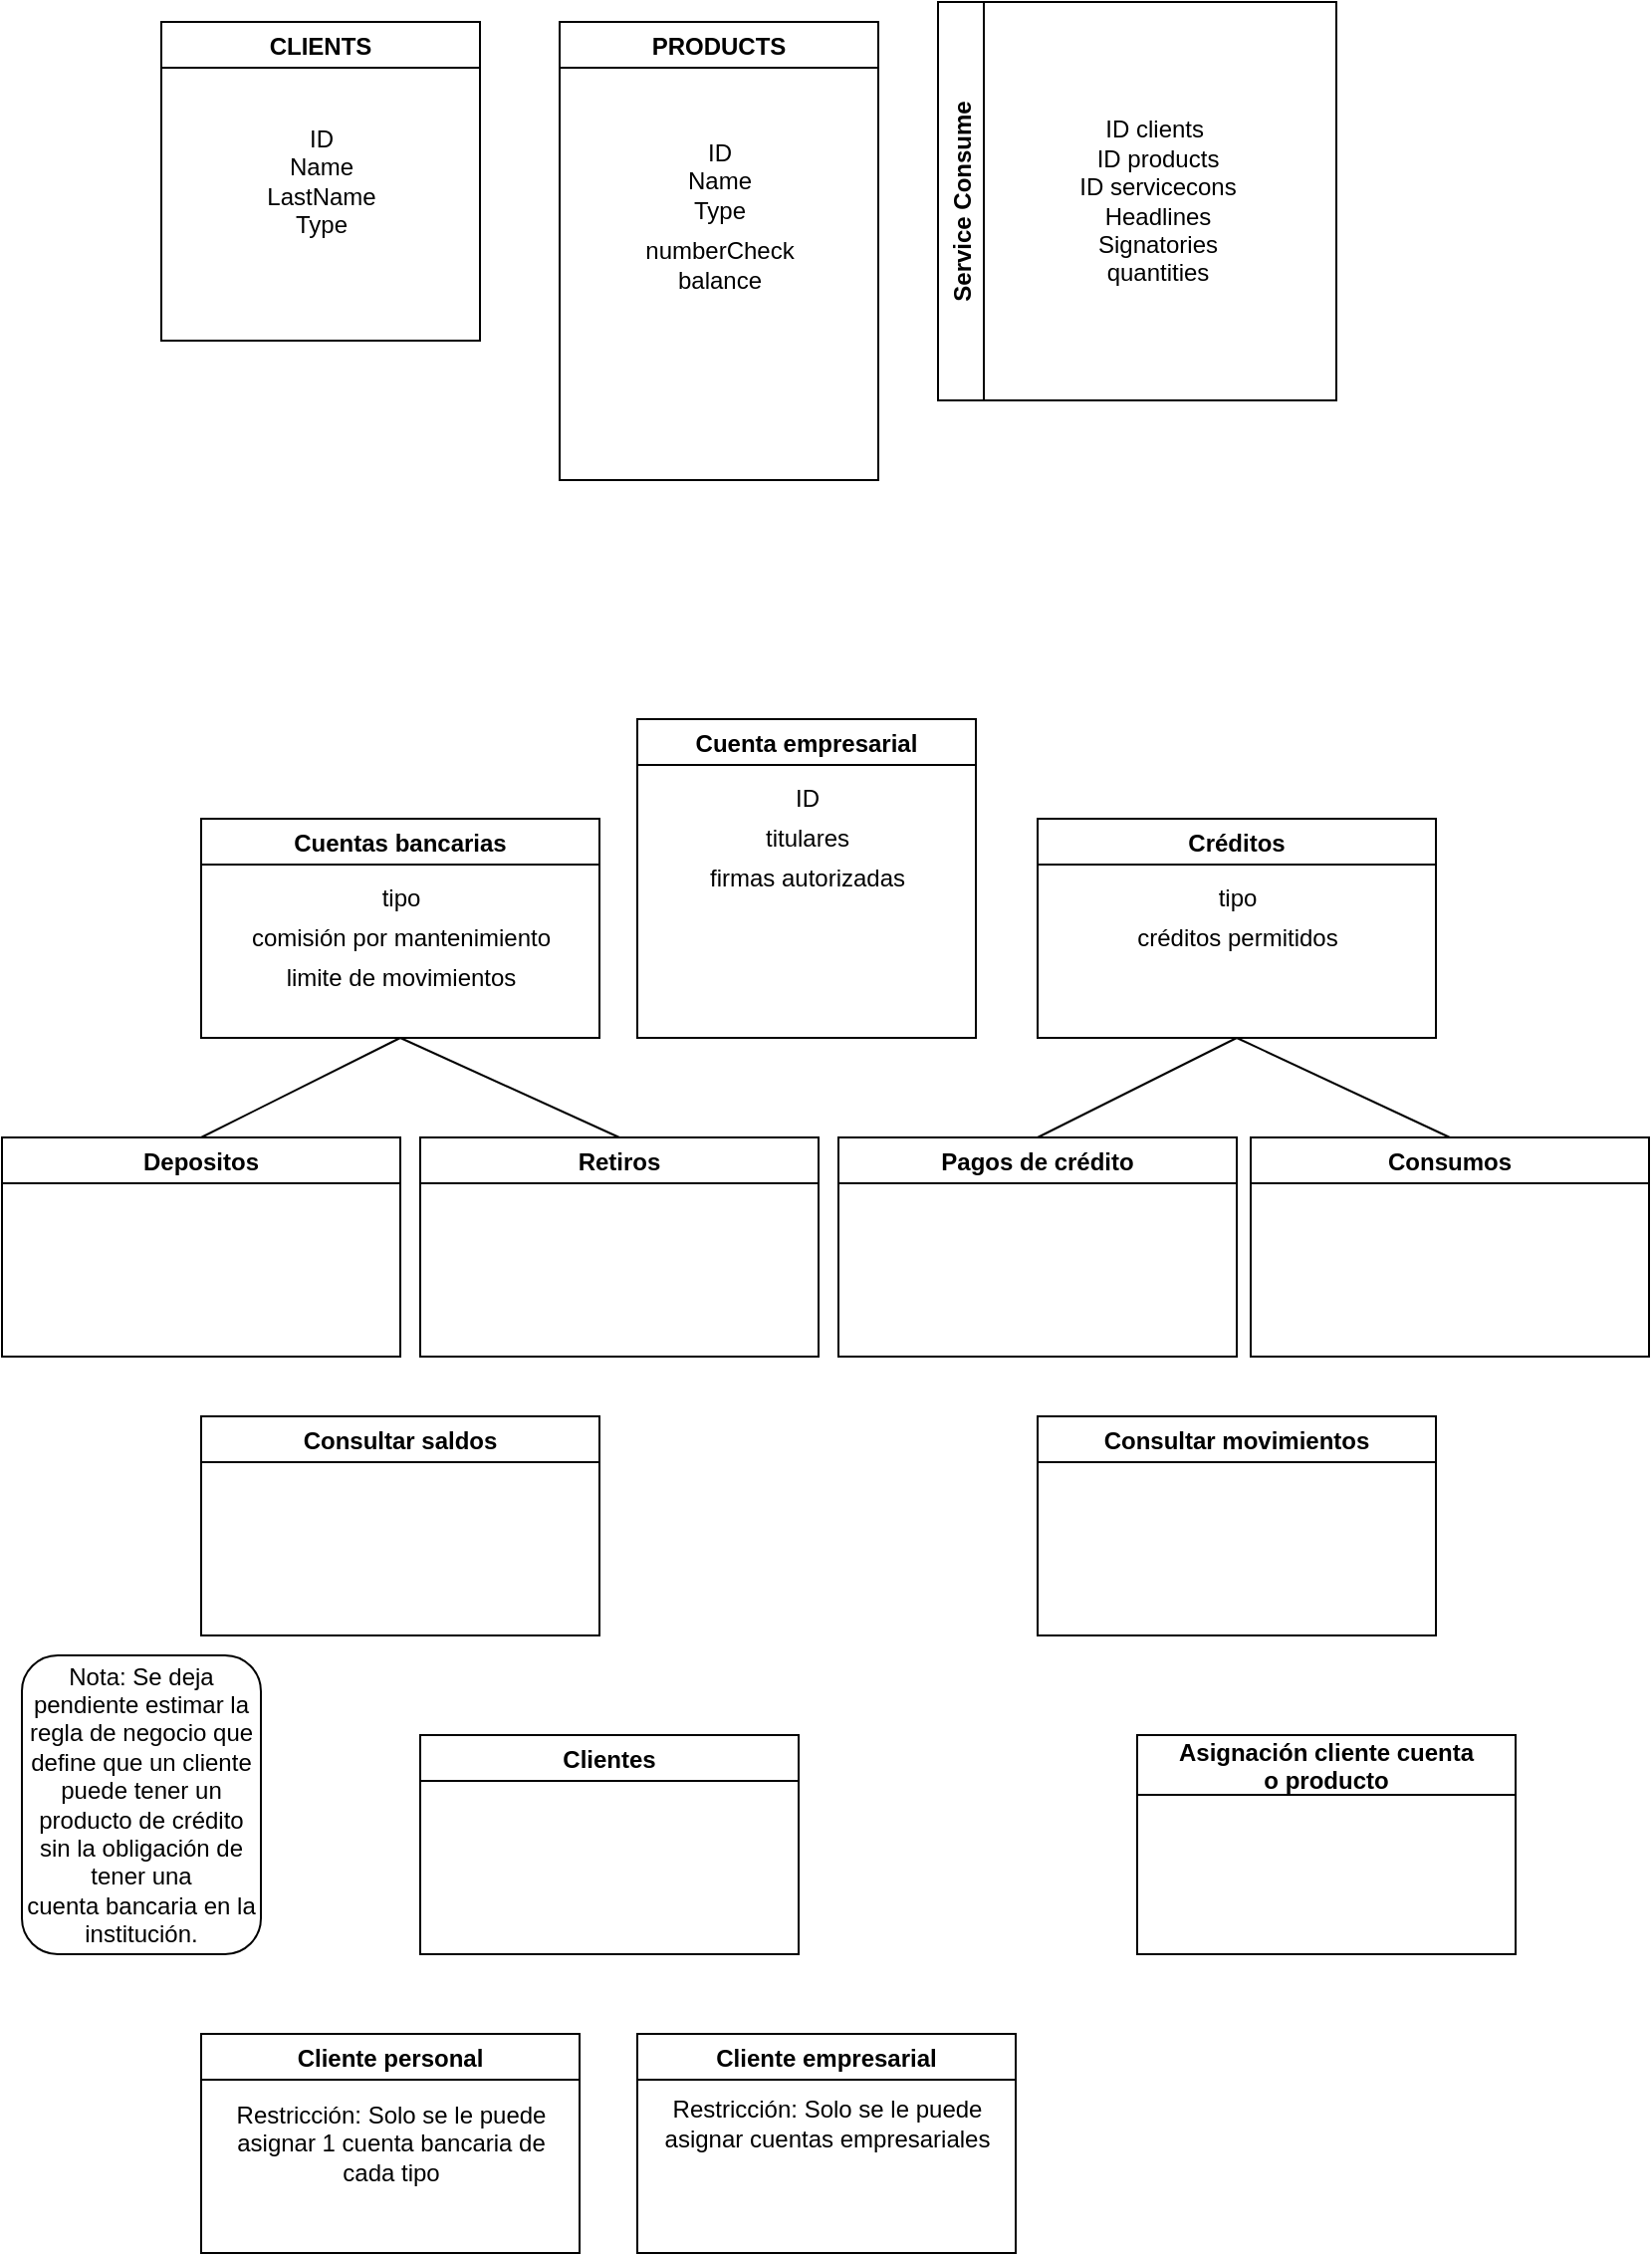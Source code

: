 <mxfile version="16.5.3" type="github">
  <diagram id="lopL0MONfdwnP9RmBGuu" name="Page-1">
    <mxGraphModel dx="868" dy="482" grid="1" gridSize="10" guides="1" tooltips="1" connect="1" arrows="1" fold="1" page="1" pageScale="1" pageWidth="827" pageHeight="1169" math="0" shadow="0">
      <root>
        <mxCell id="0" />
        <mxCell id="1" parent="0" />
        <mxCell id="0uReqqwGwvWxbqI3LPFT-1" value="CLIENTS" style="swimlane;" parent="1" vertex="1">
          <mxGeometry x="80" y="20" width="160" height="160" as="geometry" />
        </mxCell>
        <mxCell id="0uReqqwGwvWxbqI3LPFT-3" value="ID&lt;br&gt;Name&lt;br&gt;LastName&lt;br&gt;Type" style="text;html=1;align=center;verticalAlign=middle;resizable=0;points=[];autosize=1;strokeColor=none;fillColor=none;" parent="0uReqqwGwvWxbqI3LPFT-1" vertex="1">
          <mxGeometry x="45" y="50" width="70" height="60" as="geometry" />
        </mxCell>
        <mxCell id="0uReqqwGwvWxbqI3LPFT-2" value="PRODUCTS" style="swimlane;" parent="1" vertex="1">
          <mxGeometry x="280" y="20" width="160" height="230" as="geometry" />
        </mxCell>
        <mxCell id="0uReqqwGwvWxbqI3LPFT-4" value="ID&lt;br&gt;Name&lt;br&gt;Type" style="text;html=1;align=center;verticalAlign=middle;resizable=0;points=[];autosize=1;strokeColor=none;fillColor=none;" parent="0uReqqwGwvWxbqI3LPFT-2" vertex="1">
          <mxGeometry x="55" y="55" width="50" height="50" as="geometry" />
        </mxCell>
        <mxCell id="UCz5N1XBI-Wh14yEQwwE-4" value="numberCheck" style="text;html=1;align=center;verticalAlign=middle;resizable=0;points=[];autosize=1;strokeColor=none;fillColor=none;" parent="0uReqqwGwvWxbqI3LPFT-2" vertex="1">
          <mxGeometry x="35" y="105" width="90" height="20" as="geometry" />
        </mxCell>
        <mxCell id="UCz5N1XBI-Wh14yEQwwE-5" value="balance" style="text;html=1;align=center;verticalAlign=middle;resizable=0;points=[];autosize=1;strokeColor=none;fillColor=none;" parent="0uReqqwGwvWxbqI3LPFT-2" vertex="1">
          <mxGeometry x="50" y="120" width="60" height="20" as="geometry" />
        </mxCell>
        <mxCell id="0uReqqwGwvWxbqI3LPFT-6" value="Service Consume" style="swimlane;horizontal=0;" parent="1" vertex="1">
          <mxGeometry x="470" y="10" width="200" height="200" as="geometry" />
        </mxCell>
        <mxCell id="0uReqqwGwvWxbqI3LPFT-7" value="ID clients&amp;nbsp;&lt;br&gt;ID products&lt;br&gt;ID servicecons&lt;br&gt;Headlines&lt;br&gt;Signatories&lt;br&gt;quantities&lt;br&gt;" style="text;html=1;align=center;verticalAlign=middle;resizable=0;points=[];autosize=1;strokeColor=none;fillColor=none;" parent="0uReqqwGwvWxbqI3LPFT-6" vertex="1">
          <mxGeometry x="65" y="55" width="90" height="90" as="geometry" />
        </mxCell>
        <mxCell id="faX5LNcDD97SDwnpsko3-3" value="Cuenta empresarial" style="swimlane;startSize=23;" vertex="1" parent="1">
          <mxGeometry x="319" y="370" width="170" height="160" as="geometry" />
        </mxCell>
        <mxCell id="faX5LNcDD97SDwnpsko3-5" value="ID" style="text;html=1;align=center;verticalAlign=middle;resizable=0;points=[];autosize=1;strokeColor=none;fillColor=none;" vertex="1" parent="faX5LNcDD97SDwnpsko3-3">
          <mxGeometry x="70" y="30" width="30" height="20" as="geometry" />
        </mxCell>
        <mxCell id="faX5LNcDD97SDwnpsko3-8" value="titulares" style="text;html=1;align=center;verticalAlign=middle;resizable=0;points=[];autosize=1;strokeColor=none;fillColor=none;" vertex="1" parent="faX5LNcDD97SDwnpsko3-3">
          <mxGeometry x="55" y="50" width="60" height="20" as="geometry" />
        </mxCell>
        <mxCell id="faX5LNcDD97SDwnpsko3-9" value="firmas autorizadas" style="text;html=1;align=center;verticalAlign=middle;resizable=0;points=[];autosize=1;strokeColor=none;fillColor=none;" vertex="1" parent="faX5LNcDD97SDwnpsko3-3">
          <mxGeometry x="30" y="70" width="110" height="20" as="geometry" />
        </mxCell>
        <mxCell id="faX5LNcDD97SDwnpsko3-13" value="Clientes" style="swimlane;" vertex="1" parent="1">
          <mxGeometry x="210" y="880" width="190" height="110" as="geometry" />
        </mxCell>
        <mxCell id="faX5LNcDD97SDwnpsko3-14" value="Depositos" style="swimlane;" vertex="1" parent="1">
          <mxGeometry y="580" width="200" height="110" as="geometry" />
        </mxCell>
        <mxCell id="faX5LNcDD97SDwnpsko3-16" value="Retiros" style="swimlane;" vertex="1" parent="1">
          <mxGeometry x="210" y="580" width="200" height="110" as="geometry" />
        </mxCell>
        <mxCell id="faX5LNcDD97SDwnpsko3-17" value="Cuentas bancarias" style="swimlane;" vertex="1" parent="1">
          <mxGeometry x="100" y="420" width="200" height="110" as="geometry" />
        </mxCell>
        <mxCell id="faX5LNcDD97SDwnpsko3-29" value="comisión por mantenimiento" style="text;html=1;align=center;verticalAlign=middle;resizable=0;points=[];autosize=1;strokeColor=none;fillColor=none;" vertex="1" parent="faX5LNcDD97SDwnpsko3-17">
          <mxGeometry x="15" y="50" width="170" height="20" as="geometry" />
        </mxCell>
        <mxCell id="faX5LNcDD97SDwnpsko3-30" value="tipo" style="text;html=1;align=center;verticalAlign=middle;resizable=0;points=[];autosize=1;strokeColor=none;fillColor=none;" vertex="1" parent="faX5LNcDD97SDwnpsko3-17">
          <mxGeometry x="85" y="30" width="30" height="20" as="geometry" />
        </mxCell>
        <mxCell id="faX5LNcDD97SDwnpsko3-31" value="limite de movimientos" style="text;html=1;align=center;verticalAlign=middle;resizable=0;points=[];autosize=1;strokeColor=none;fillColor=none;" vertex="1" parent="faX5LNcDD97SDwnpsko3-17">
          <mxGeometry x="35" y="70" width="130" height="20" as="geometry" />
        </mxCell>
        <mxCell id="faX5LNcDD97SDwnpsko3-18" value="Créditos" style="swimlane;" vertex="1" parent="1">
          <mxGeometry x="520" y="420" width="200" height="110" as="geometry" />
        </mxCell>
        <mxCell id="faX5LNcDD97SDwnpsko3-33" value="tipo" style="text;html=1;align=center;verticalAlign=middle;resizable=0;points=[];autosize=1;strokeColor=none;fillColor=none;" vertex="1" parent="faX5LNcDD97SDwnpsko3-18">
          <mxGeometry x="85" y="30" width="30" height="20" as="geometry" />
        </mxCell>
        <mxCell id="faX5LNcDD97SDwnpsko3-19" value="Consumos" style="swimlane;" vertex="1" parent="1">
          <mxGeometry x="627" y="580" width="200" height="110" as="geometry" />
        </mxCell>
        <mxCell id="faX5LNcDD97SDwnpsko3-20" value="Pagos de crédito" style="swimlane;" vertex="1" parent="1">
          <mxGeometry x="420" y="580" width="200" height="110" as="geometry" />
        </mxCell>
        <mxCell id="faX5LNcDD97SDwnpsko3-21" value="Consultar saldos" style="swimlane;" vertex="1" parent="1">
          <mxGeometry x="100" y="720" width="200" height="110" as="geometry" />
        </mxCell>
        <mxCell id="faX5LNcDD97SDwnpsko3-22" value="Consultar movimientos" style="swimlane;" vertex="1" parent="1">
          <mxGeometry x="520" y="720" width="200" height="110" as="geometry" />
        </mxCell>
        <mxCell id="faX5LNcDD97SDwnpsko3-23" value="" style="endArrow=none;html=1;rounded=0;entryX=0.5;entryY=1;entryDx=0;entryDy=0;exitX=0.5;exitY=0;exitDx=0;exitDy=0;" edge="1" parent="1" source="faX5LNcDD97SDwnpsko3-16" target="faX5LNcDD97SDwnpsko3-17">
          <mxGeometry width="50" height="50" relative="1" as="geometry">
            <mxPoint x="390" y="650" as="sourcePoint" />
            <mxPoint x="440" y="600" as="targetPoint" />
          </mxGeometry>
        </mxCell>
        <mxCell id="faX5LNcDD97SDwnpsko3-24" value="" style="endArrow=none;html=1;rounded=0;entryX=0.5;entryY=1;entryDx=0;entryDy=0;exitX=0.5;exitY=0;exitDx=0;exitDy=0;" edge="1" parent="1" source="faX5LNcDD97SDwnpsko3-14" target="faX5LNcDD97SDwnpsko3-17">
          <mxGeometry width="50" height="50" relative="1" as="geometry">
            <mxPoint x="320" y="590" as="sourcePoint" />
            <mxPoint x="210" y="540" as="targetPoint" />
          </mxGeometry>
        </mxCell>
        <mxCell id="faX5LNcDD97SDwnpsko3-25" value="" style="endArrow=none;html=1;rounded=0;entryX=0.5;entryY=1;entryDx=0;entryDy=0;exitX=0.5;exitY=0;exitDx=0;exitDy=0;" edge="1" parent="1" source="faX5LNcDD97SDwnpsko3-20" target="faX5LNcDD97SDwnpsko3-18">
          <mxGeometry width="50" height="50" relative="1" as="geometry">
            <mxPoint x="320" y="590" as="sourcePoint" />
            <mxPoint x="210" y="540" as="targetPoint" />
            <Array as="points" />
          </mxGeometry>
        </mxCell>
        <mxCell id="faX5LNcDD97SDwnpsko3-26" value="" style="endArrow=none;html=1;rounded=0;entryX=0.5;entryY=1;entryDx=0;entryDy=0;exitX=0.5;exitY=0;exitDx=0;exitDy=0;" edge="1" parent="1" source="faX5LNcDD97SDwnpsko3-19" target="faX5LNcDD97SDwnpsko3-18">
          <mxGeometry width="50" height="50" relative="1" as="geometry">
            <mxPoint x="530" y="590" as="sourcePoint" />
            <mxPoint x="630" y="540" as="targetPoint" />
            <Array as="points" />
          </mxGeometry>
        </mxCell>
        <mxCell id="faX5LNcDD97SDwnpsko3-27" value="Cliente empresarial" style="swimlane;" vertex="1" parent="1">
          <mxGeometry x="319" y="1030" width="190" height="110" as="geometry" />
        </mxCell>
        <mxCell id="faX5LNcDD97SDwnpsko3-36" value="Restricción: Solo se le puede&lt;br&gt;asignar cuentas empresariales" style="text;html=1;align=center;verticalAlign=middle;resizable=0;points=[];autosize=1;strokeColor=none;fillColor=none;" vertex="1" parent="faX5LNcDD97SDwnpsko3-27">
          <mxGeometry x="5" y="30" width="180" height="30" as="geometry" />
        </mxCell>
        <mxCell id="faX5LNcDD97SDwnpsko3-28" value="Cliente personal" style="swimlane;" vertex="1" parent="1">
          <mxGeometry x="100" y="1030" width="190" height="110" as="geometry" />
        </mxCell>
        <mxCell id="faX5LNcDD97SDwnpsko3-35" value="Restricción: Solo se le puede&lt;br&gt;asignar 1 cuenta bancaria de&lt;br&gt;cada tipo" style="text;html=1;align=center;verticalAlign=middle;resizable=0;points=[];autosize=1;strokeColor=none;fillColor=none;" vertex="1" parent="faX5LNcDD97SDwnpsko3-28">
          <mxGeometry x="10" y="30" width="170" height="50" as="geometry" />
        </mxCell>
        <mxCell id="faX5LNcDD97SDwnpsko3-34" value="créditos permitidos" style="text;html=1;align=center;verticalAlign=middle;resizable=0;points=[];autosize=1;strokeColor=none;fillColor=none;" vertex="1" parent="1">
          <mxGeometry x="560" y="470" width="120" height="20" as="geometry" />
        </mxCell>
        <mxCell id="faX5LNcDD97SDwnpsko3-38" value="Asignación cliente cuenta &#xa;o producto" style="swimlane;startSize=30;" vertex="1" parent="1">
          <mxGeometry x="570" y="880" width="190" height="110" as="geometry" />
        </mxCell>
        <mxCell id="faX5LNcDD97SDwnpsko3-39" value="Nota: Se deja pendiente estimar la regla de negocio que define que un cliente puede tener un producto de crédito sin la obligación de tener una &lt;br&gt;cuenta bancaria en la institución." style="rounded=1;whiteSpace=wrap;html=1;" vertex="1" parent="1">
          <mxGeometry x="10" y="840" width="120" height="150" as="geometry" />
        </mxCell>
      </root>
    </mxGraphModel>
  </diagram>
</mxfile>
